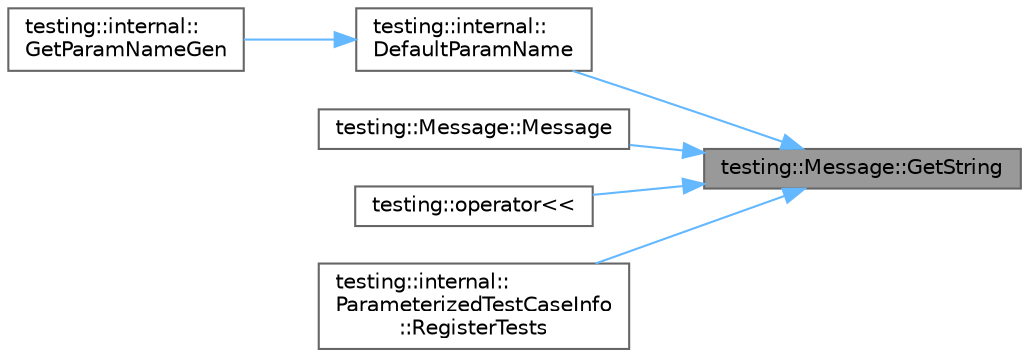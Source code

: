 digraph "testing::Message::GetString"
{
 // LATEX_PDF_SIZE
  bgcolor="transparent";
  edge [fontname=Helvetica,fontsize=10,labelfontname=Helvetica,labelfontsize=10];
  node [fontname=Helvetica,fontsize=10,shape=box,height=0.2,width=0.4];
  rankdir="RL";
  Node1 [id="Node000001",label="testing::Message::GetString",height=0.2,width=0.4,color="gray40", fillcolor="grey60", style="filled", fontcolor="black",tooltip=" "];
  Node1 -> Node2 [id="edge1_Node000001_Node000002",dir="back",color="steelblue1",style="solid",tooltip=" "];
  Node2 [id="Node000002",label="testing::internal::\lDefaultParamName",height=0.2,width=0.4,color="grey40", fillcolor="white", style="filled",URL="$namespacetesting_1_1internal.html#a954ec4a8a932dac7743e77e459ffefdc",tooltip=" "];
  Node2 -> Node3 [id="edge2_Node000002_Node000003",dir="back",color="steelblue1",style="solid",tooltip=" "];
  Node3 [id="Node000003",label="testing::internal::\lGetParamNameGen",height=0.2,width=0.4,color="grey40", fillcolor="white", style="filled",URL="$namespacetesting_1_1internal.html#aee6012d048a5aca8070ddccb0a3b5d80",tooltip=" "];
  Node1 -> Node4 [id="edge3_Node000001_Node000004",dir="back",color="steelblue1",style="solid",tooltip=" "];
  Node4 [id="Node000004",label="testing::Message::Message",height=0.2,width=0.4,color="grey40", fillcolor="white", style="filled",URL="$classtesting_1_1_message.html#ac126e24804817a053bebba0920d94a11",tooltip=" "];
  Node1 -> Node5 [id="edge4_Node000001_Node000005",dir="back",color="steelblue1",style="solid",tooltip=" "];
  Node5 [id="Node000005",label="testing::operator\<\<",height=0.2,width=0.4,color="grey40", fillcolor="white", style="filled",URL="$namespacetesting.html#a2d038049296f23fb404311f974788cd3",tooltip=" "];
  Node1 -> Node6 [id="edge5_Node000001_Node000006",dir="back",color="steelblue1",style="solid",tooltip=" "];
  Node6 [id="Node000006",label="testing::internal::\lParameterizedTestCaseInfo\l::RegisterTests",height=0.2,width=0.4,color="grey40", fillcolor="white", style="filled",URL="$classtesting_1_1internal_1_1_parameterized_test_case_info.html#a7e118820b3074ce70c0440e2e49a50a1",tooltip=" "];
}
